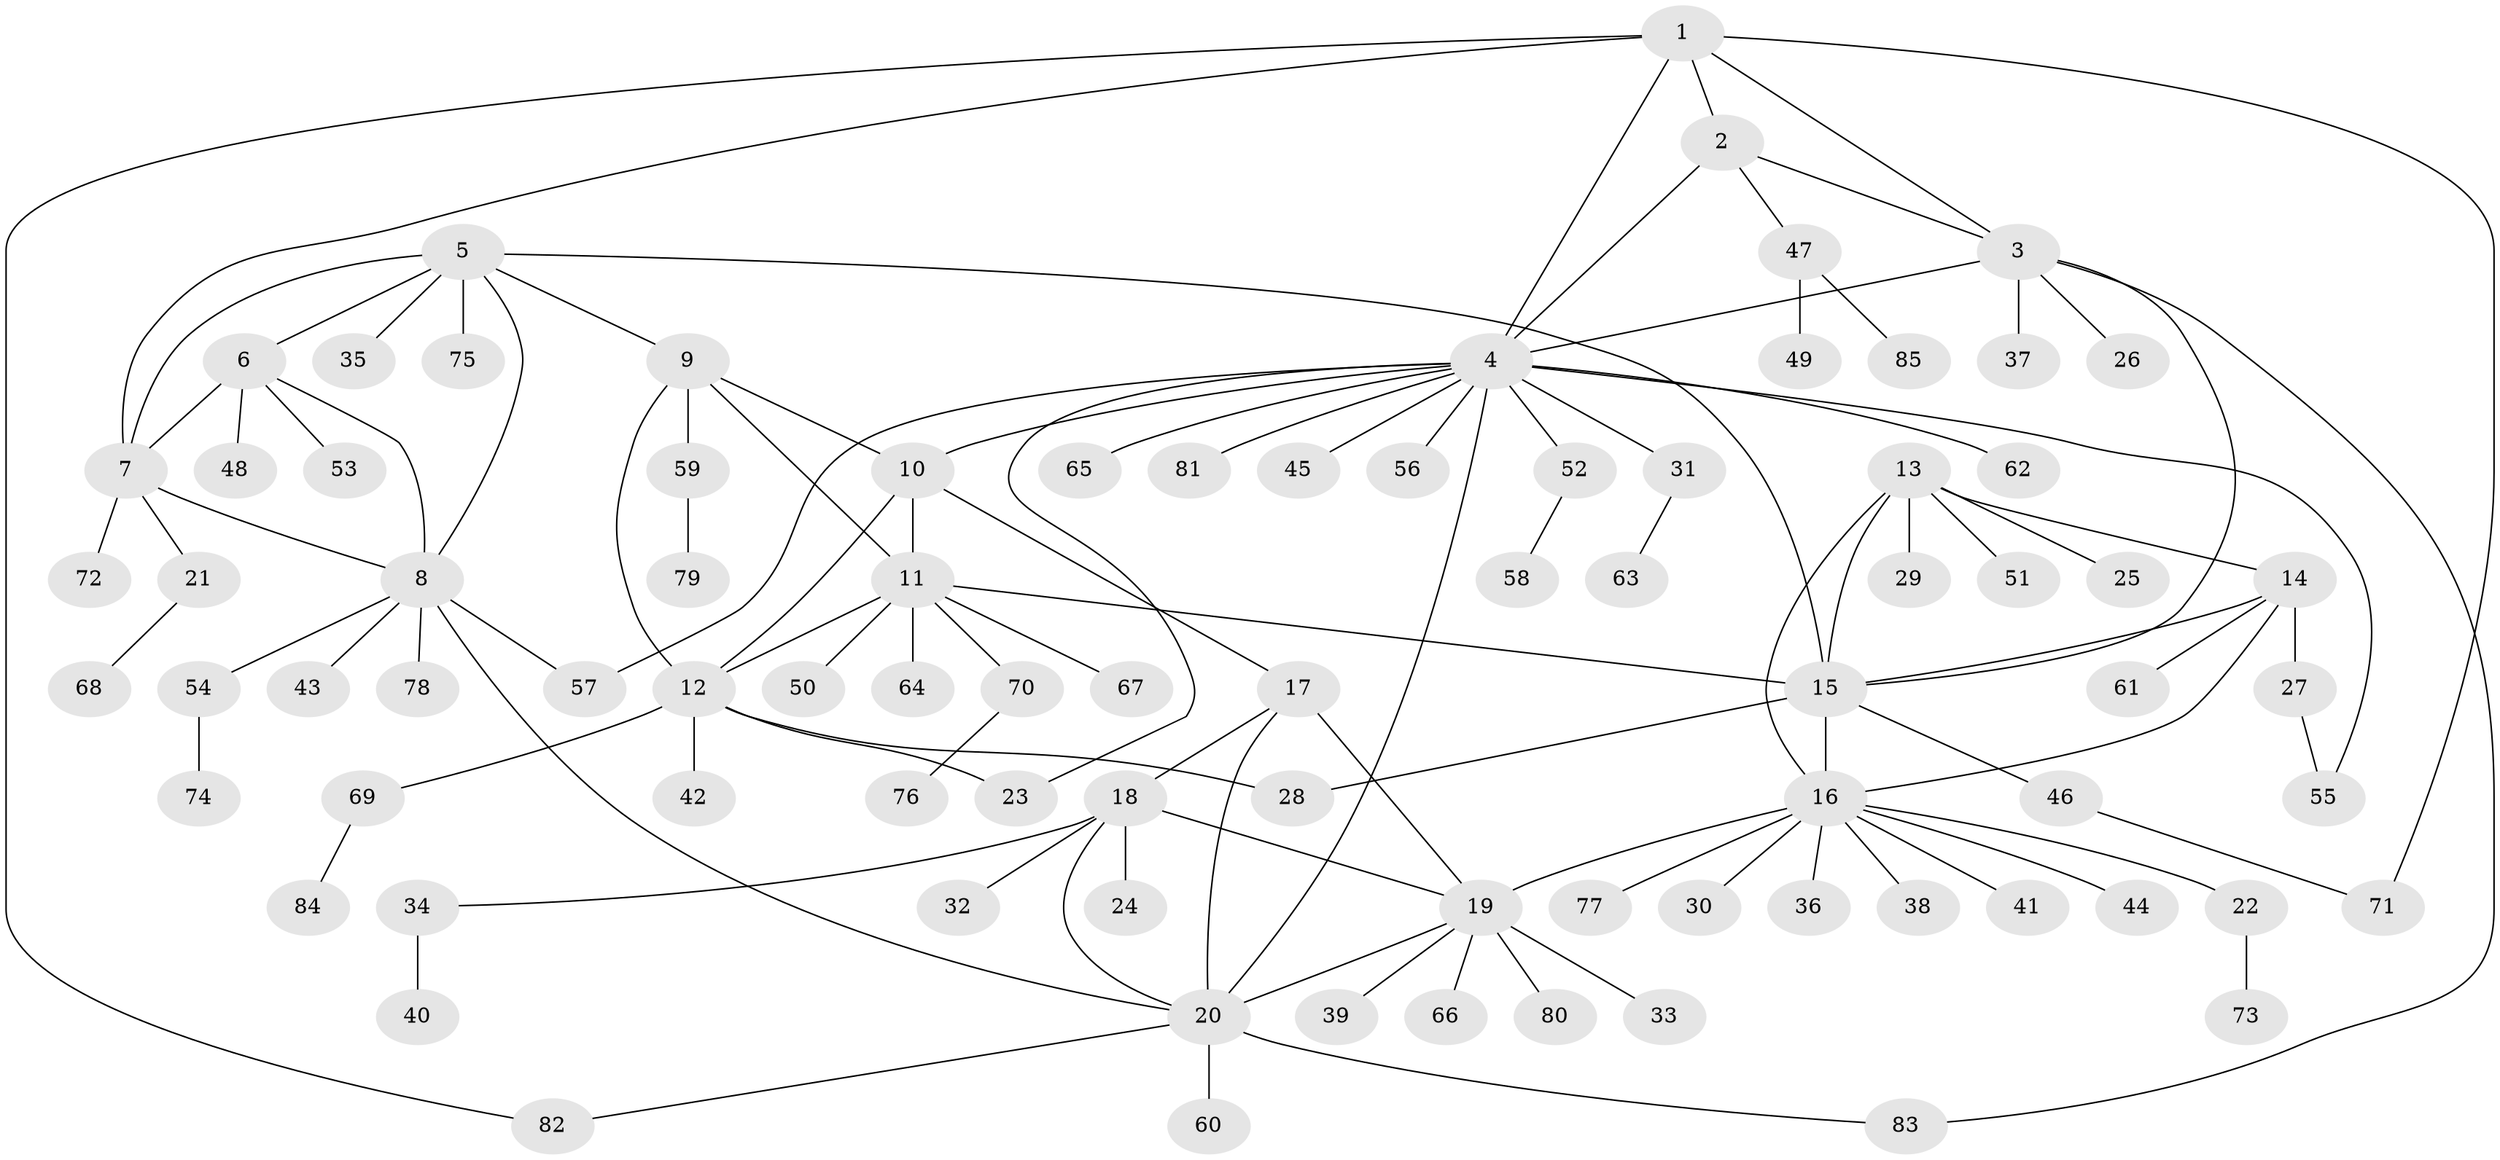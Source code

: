 // coarse degree distribution, {9: 0.06557377049180328, 3: 0.03278688524590164, 13: 0.01639344262295082, 11: 0.01639344262295082, 5: 0.01639344262295082, 4: 0.04918032786885246, 6: 0.03278688524590164, 8: 0.01639344262295082, 1: 0.639344262295082, 2: 0.11475409836065574}
// Generated by graph-tools (version 1.1) at 2025/42/03/06/25 10:42:12]
// undirected, 85 vertices, 112 edges
graph export_dot {
graph [start="1"]
  node [color=gray90,style=filled];
  1;
  2;
  3;
  4;
  5;
  6;
  7;
  8;
  9;
  10;
  11;
  12;
  13;
  14;
  15;
  16;
  17;
  18;
  19;
  20;
  21;
  22;
  23;
  24;
  25;
  26;
  27;
  28;
  29;
  30;
  31;
  32;
  33;
  34;
  35;
  36;
  37;
  38;
  39;
  40;
  41;
  42;
  43;
  44;
  45;
  46;
  47;
  48;
  49;
  50;
  51;
  52;
  53;
  54;
  55;
  56;
  57;
  58;
  59;
  60;
  61;
  62;
  63;
  64;
  65;
  66;
  67;
  68;
  69;
  70;
  71;
  72;
  73;
  74;
  75;
  76;
  77;
  78;
  79;
  80;
  81;
  82;
  83;
  84;
  85;
  1 -- 2;
  1 -- 3;
  1 -- 4;
  1 -- 7;
  1 -- 71;
  1 -- 82;
  2 -- 3;
  2 -- 4;
  2 -- 47;
  3 -- 4;
  3 -- 15;
  3 -- 26;
  3 -- 37;
  3 -- 83;
  4 -- 10;
  4 -- 20;
  4 -- 23;
  4 -- 31;
  4 -- 45;
  4 -- 52;
  4 -- 55;
  4 -- 56;
  4 -- 57;
  4 -- 62;
  4 -- 65;
  4 -- 81;
  5 -- 6;
  5 -- 7;
  5 -- 8;
  5 -- 9;
  5 -- 15;
  5 -- 35;
  5 -- 75;
  6 -- 7;
  6 -- 8;
  6 -- 48;
  6 -- 53;
  7 -- 8;
  7 -- 21;
  7 -- 72;
  8 -- 20;
  8 -- 43;
  8 -- 54;
  8 -- 57;
  8 -- 78;
  9 -- 10;
  9 -- 11;
  9 -- 12;
  9 -- 59;
  10 -- 11;
  10 -- 12;
  10 -- 17;
  11 -- 12;
  11 -- 15;
  11 -- 50;
  11 -- 64;
  11 -- 67;
  11 -- 70;
  12 -- 23;
  12 -- 28;
  12 -- 42;
  12 -- 69;
  13 -- 14;
  13 -- 15;
  13 -- 16;
  13 -- 25;
  13 -- 29;
  13 -- 51;
  14 -- 15;
  14 -- 16;
  14 -- 27;
  14 -- 61;
  15 -- 16;
  15 -- 28;
  15 -- 46;
  16 -- 19;
  16 -- 22;
  16 -- 30;
  16 -- 36;
  16 -- 38;
  16 -- 41;
  16 -- 44;
  16 -- 77;
  17 -- 18;
  17 -- 19;
  17 -- 20;
  18 -- 19;
  18 -- 20;
  18 -- 24;
  18 -- 32;
  18 -- 34;
  19 -- 20;
  19 -- 33;
  19 -- 39;
  19 -- 66;
  19 -- 80;
  20 -- 60;
  20 -- 82;
  20 -- 83;
  21 -- 68;
  22 -- 73;
  27 -- 55;
  31 -- 63;
  34 -- 40;
  46 -- 71;
  47 -- 49;
  47 -- 85;
  52 -- 58;
  54 -- 74;
  59 -- 79;
  69 -- 84;
  70 -- 76;
}
